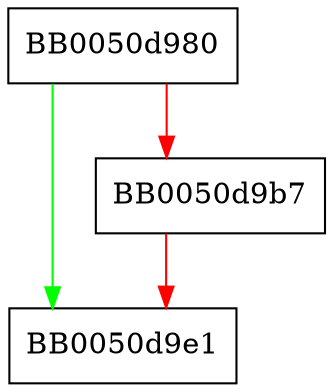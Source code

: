 digraph ossl_ackm_mark_packet_pseudo_lost {
  node [shape="box"];
  graph [splines=ortho];
  BB0050d980 -> BB0050d9e1 [color="green"];
  BB0050d980 -> BB0050d9b7 [color="red"];
  BB0050d9b7 -> BB0050d9e1 [color="red"];
}